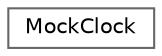 digraph "Graphical Class Hierarchy"
{
 // LATEX_PDF_SIZE
  bgcolor="transparent";
  edge [fontname=Helvetica,fontsize=10,labelfontname=Helvetica,labelfontsize=10];
  node [fontname=Helvetica,fontsize=10,shape=box,height=0.2,width=0.4];
  rankdir="LR";
  Node0 [id="Node000000",label="MockClock",height=0.2,width=0.4,color="grey40", fillcolor="white", style="filled",URL="$class_mock_clock.html",tooltip="Provides a mocked clock that allows controlling time for testing purposes."];
}
